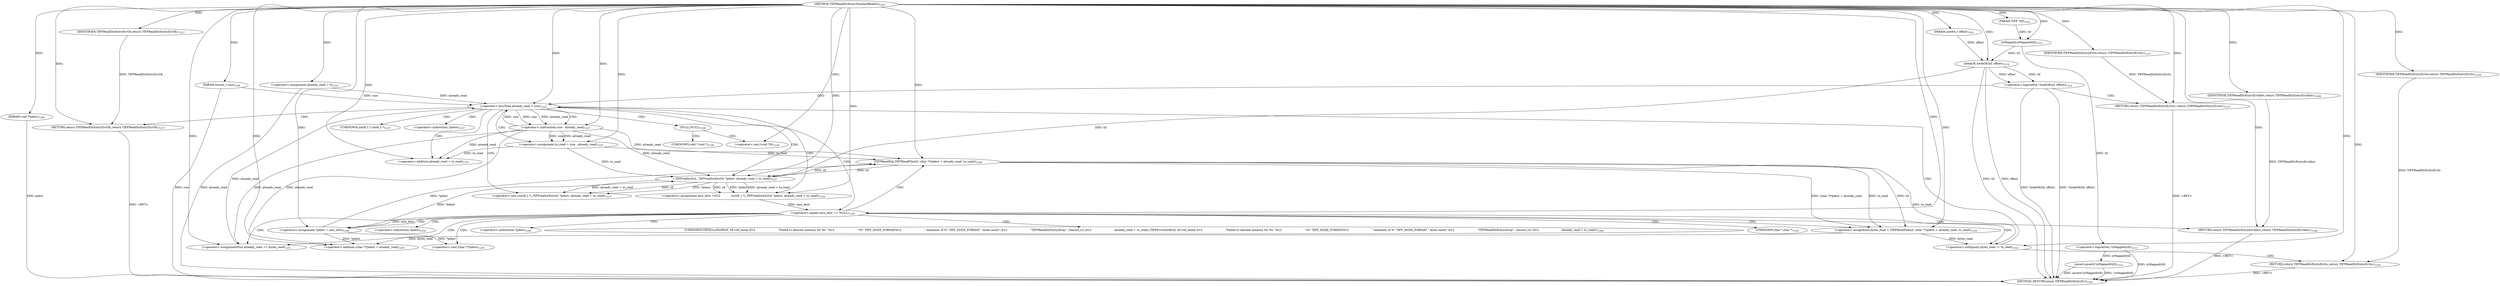 digraph "TIFFReadDirEntryDataAndRealloc" {  
"80710" [label = <(METHOD,TIFFReadDirEntryDataAndRealloc)<SUB>1202</SUB>> ]
"80795" [label = <(METHOD_RETURN,enum TIFFReadDirEntryErr)<SUB>1202</SUB>> ]
"80711" [label = <(PARAM,TIFF *tif)<SUB>1202</SUB>> ]
"80712" [label = <(PARAM,uint64_t offset)<SUB>1203</SUB>> ]
"80713" [label = <(PARAM,tmsize_t size)<SUB>1204</SUB>> ]
"80714" [label = <(PARAM,void **pdest)<SUB>1205</SUB>> ]
"80717" [label = <(&lt;operator&gt;.assignment,already_read = 0)<SUB>1210</SUB>> ]
"80720" [label = <(assert,assert(!isMapped(tif)))<SUB>1212</SUB>> ]
"80793" [label = <(RETURN,return TIFFReadDirEntryErrOk;,return TIFFReadDirEntryErrOk;)<SUB>1257</SUB>> ]
"80725" [label = <(&lt;operator&gt;.logicalNot,!SeekOK(tif, offset))<SUB>1214</SUB>> ]
"80733" [label = <(&lt;operator&gt;.lessThan,already_read &lt; size)<SUB>1223</SUB>> ]
"80794" [label = <(IDENTIFIER,TIFFReadDirEntryErrOk,return TIFFReadDirEntryErrOk;)<SUB>1257</SUB>> ]
"80721" [label = <(&lt;operator&gt;.logicalNot,!isMapped(tif))<SUB>1212</SUB>> ]
"80730" [label = <(RETURN,return (TIFFReadDirEntryErrIo);,return (TIFFReadDirEntryErrIo);)<SUB>1215</SUB>> ]
"80740" [label = <(&lt;operator&gt;.assignment,to_read = size - already_read)<SUB>1227</SUB>> ]
"80745" [label = <(&lt;operator&gt;.assignment,new_dest =\012            (uint8_t *)_TIFFreallocExt(tif, *pdest, already_read + to_read))<SUB>1236</SUB>> ]
"80768" [label = <(&lt;operator&gt;.assignment,*pdest = new_dest)<SUB>1248</SUB>> ]
"80772" [label = <(&lt;operator&gt;.assignment,bytes_read = TIFFReadFile(tif, (char *)*pdest + already_read, to_read))<SUB>1250</SUB>> ]
"80783" [label = <(&lt;operator&gt;.assignmentPlus,already_read += bytes_read)<SUB>1251</SUB>> ]
"80722" [label = <(isMapped,isMapped(tif))<SUB>1212</SUB>> ]
"80726" [label = <(SeekOK,SeekOK(tif, offset))<SUB>1214</SUB>> ]
"80731" [label = <(IDENTIFIER,TIFFReadDirEntryErrIo,return (TIFFReadDirEntryErrIo);)<SUB>1215</SUB>> ]
"80757" [label = <(&lt;operator&gt;.equals,new_dest == NULL)<SUB>1238</SUB>> ]
"80787" [label = <(&lt;operator&gt;.notEquals,bytes_read != to_read)<SUB>1252</SUB>> ]
"80742" [label = <(&lt;operator&gt;.subtraction,size - already_read)<SUB>1227</SUB>> ]
"80747" [label = <(&lt;operator&gt;.cast,(uint8_t *)_TIFFreallocExt(tif, *pdest, already_read + to_read))<SUB>1237</SUB>> ]
"80766" [label = <(RETURN,return TIFFReadDirEntryErrAlloc;,return TIFFReadDirEntryErrAlloc;)<SUB>1246</SUB>> ]
"80774" [label = <(TIFFReadFile,TIFFReadFile(tif, (char *)*pdest + already_read, to_read))<SUB>1250</SUB>> ]
"80791" [label = <(RETURN,return TIFFReadDirEntryErrIo;,return TIFFReadDirEntryErrIo;)<SUB>1254</SUB>> ]
"80749" [label = <(_TIFFreallocExt,_TIFFreallocExt(tif, *pdest, already_read + to_read))<SUB>1237</SUB>> ]
"80767" [label = <(IDENTIFIER,TIFFReadDirEntryErrAlloc,return TIFFReadDirEntryErrAlloc;)<SUB>1246</SUB>> ]
"80776" [label = <(&lt;operator&gt;.addition,(char *)*pdest + already_read)<SUB>1250</SUB>> ]
"80792" [label = <(IDENTIFIER,TIFFReadDirEntryErrIo,return TIFFReadDirEntryErrIo;)<SUB>1254</SUB>> ]
"80753" [label = <(&lt;operator&gt;.addition,already_read + to_read)<SUB>1237</SUB>> ]
"80761" [label = <(&lt;operator&gt;.cast,(void *)0)<SUB>1238</SUB>> ]
"80777" [label = <(&lt;operator&gt;.cast,(char *)*pdest)<SUB>1250</SUB>> ]
"80769" [label = <(&lt;operator&gt;.indirection,*pdest)<SUB>1248</SUB>> ]
"80748" [label = <(UNKNOWN,uint8_t *,uint8_t *)<SUB>1237</SUB>> ]
"80759" [label = <(NULL,NULL)<SUB>1238</SUB>> ]
"80765" [label = <(UNKNOWN,TIFFErrorExtR(tif, tif-&gt;tif_name,\012                          &quot;Failed to allocate memory for %s &quot;\012                          &quot;(%&quot; TIFF_SSIZE_FORMAT\012                          &quot; elements of %&quot; TIFF_SSIZE_FORMAT &quot; bytes each)&quot;,\012                          &quot;TIFFReadDirEntryArray&quot;, (tmsize_t)1,\012                          already_read + to_read);,TIFFErrorExtR(tif, tif-&gt;tif_name,\012                          &quot;Failed to allocate memory for %s &quot;\012                          &quot;(%&quot; TIFF_SSIZE_FORMAT\012                          &quot; elements of %&quot; TIFF_SSIZE_FORMAT &quot; bytes each)&quot;,\012                          &quot;TIFFReadDirEntryArray&quot;, (tmsize_t)1,\012                          already_read + to_read);)<SUB>1240</SUB>> ]
"80751" [label = <(&lt;operator&gt;.indirection,*pdest)<SUB>1237</SUB>> ]
"80778" [label = <(UNKNOWN,char *,char *)<SUB>1250</SUB>> ]
"80779" [label = <(&lt;operator&gt;.indirection,*pdest)<SUB>1250</SUB>> ]
"80762" [label = <(UNKNOWN,void *,void *)<SUB>1238</SUB>> ]
  "80793" -> "80795"  [ label = "DDG: &lt;RET&gt;"] 
  "80791" -> "80795"  [ label = "DDG: &lt;RET&gt;"] 
  "80730" -> "80795"  [ label = "DDG: &lt;RET&gt;"] 
  "80766" -> "80795"  [ label = "DDG: &lt;RET&gt;"] 
  "80713" -> "80795"  [ label = "DDG: size"] 
  "80714" -> "80795"  [ label = "DDG: pdest"] 
  "80717" -> "80795"  [ label = "DDG: already_read"] 
  "80721" -> "80795"  [ label = "DDG: isMapped(tif)"] 
  "80720" -> "80795"  [ label = "DDG: !isMapped(tif)"] 
  "80720" -> "80795"  [ label = "DDG: assert(!isMapped(tif))"] 
  "80726" -> "80795"  [ label = "DDG: tif"] 
  "80726" -> "80795"  [ label = "DDG: offset"] 
  "80725" -> "80795"  [ label = "DDG: SeekOK(tif, offset)"] 
  "80725" -> "80795"  [ label = "DDG: !SeekOK(tif, offset)"] 
  "80710" -> "80711"  [ label = "DDG: "] 
  "80710" -> "80712"  [ label = "DDG: "] 
  "80710" -> "80713"  [ label = "DDG: "] 
  "80710" -> "80714"  [ label = "DDG: "] 
  "80710" -> "80717"  [ label = "DDG: "] 
  "80794" -> "80793"  [ label = "DDG: TIFFReadDirEntryErrOk"] 
  "80710" -> "80793"  [ label = "DDG: "] 
  "80721" -> "80720"  [ label = "DDG: isMapped(tif)"] 
  "80710" -> "80794"  [ label = "DDG: "] 
  "80722" -> "80721"  [ label = "DDG: tif"] 
  "80726" -> "80725"  [ label = "DDG: tif"] 
  "80726" -> "80725"  [ label = "DDG: offset"] 
  "80731" -> "80730"  [ label = "DDG: TIFFReadDirEntryErrIo"] 
  "80710" -> "80730"  [ label = "DDG: "] 
  "80717" -> "80733"  [ label = "DDG: already_read"] 
  "80783" -> "80733"  [ label = "DDG: already_read"] 
  "80710" -> "80733"  [ label = "DDG: "] 
  "80742" -> "80733"  [ label = "DDG: size"] 
  "80713" -> "80733"  [ label = "DDG: size"] 
  "80742" -> "80740"  [ label = "DDG: size"] 
  "80742" -> "80740"  [ label = "DDG: already_read"] 
  "80749" -> "80745"  [ label = "DDG: tif"] 
  "80749" -> "80745"  [ label = "DDG: *pdest"] 
  "80749" -> "80745"  [ label = "DDG: already_read + to_read"] 
  "80757" -> "80768"  [ label = "DDG: new_dest"] 
  "80710" -> "80768"  [ label = "DDG: "] 
  "80774" -> "80772"  [ label = "DDG: tif"] 
  "80774" -> "80772"  [ label = "DDG: (char *)*pdest + already_read"] 
  "80774" -> "80772"  [ label = "DDG: to_read"] 
  "80772" -> "80783"  [ label = "DDG: bytes_read"] 
  "80710" -> "80783"  [ label = "DDG: "] 
  "80711" -> "80722"  [ label = "DDG: tif"] 
  "80710" -> "80722"  [ label = "DDG: "] 
  "80722" -> "80726"  [ label = "DDG: tif"] 
  "80710" -> "80726"  [ label = "DDG: "] 
  "80712" -> "80726"  [ label = "DDG: offset"] 
  "80710" -> "80731"  [ label = "DDG: "] 
  "80710" -> "80740"  [ label = "DDG: "] 
  "80710" -> "80745"  [ label = "DDG: "] 
  "80710" -> "80772"  [ label = "DDG: "] 
  "80742" -> "80783"  [ label = "DDG: already_read"] 
  "80733" -> "80742"  [ label = "DDG: size"] 
  "80710" -> "80742"  [ label = "DDG: "] 
  "80733" -> "80742"  [ label = "DDG: already_read"] 
  "80749" -> "80747"  [ label = "DDG: tif"] 
  "80749" -> "80747"  [ label = "DDG: *pdest"] 
  "80749" -> "80747"  [ label = "DDG: already_read + to_read"] 
  "80745" -> "80757"  [ label = "DDG: new_dest"] 
  "80710" -> "80757"  [ label = "DDG: "] 
  "80767" -> "80766"  [ label = "DDG: TIFFReadDirEntryErrAlloc"] 
  "80710" -> "80766"  [ label = "DDG: "] 
  "80749" -> "80774"  [ label = "DDG: tif"] 
  "80710" -> "80774"  [ label = "DDG: "] 
  "80768" -> "80774"  [ label = "DDG: *pdest"] 
  "80742" -> "80774"  [ label = "DDG: already_read"] 
  "80740" -> "80774"  [ label = "DDG: to_read"] 
  "80710" -> "80787"  [ label = "DDG: "] 
  "80772" -> "80787"  [ label = "DDG: bytes_read"] 
  "80774" -> "80787"  [ label = "DDG: to_read"] 
  "80792" -> "80791"  [ label = "DDG: TIFFReadDirEntryErrIo"] 
  "80710" -> "80791"  [ label = "DDG: "] 
  "80726" -> "80749"  [ label = "DDG: tif"] 
  "80774" -> "80749"  [ label = "DDG: tif"] 
  "80710" -> "80749"  [ label = "DDG: "] 
  "80768" -> "80749"  [ label = "DDG: *pdest"] 
  "80742" -> "80749"  [ label = "DDG: already_read"] 
  "80740" -> "80749"  [ label = "DDG: to_read"] 
  "80710" -> "80767"  [ label = "DDG: "] 
  "80768" -> "80776"  [ label = "DDG: *pdest"] 
  "80710" -> "80776"  [ label = "DDG: "] 
  "80742" -> "80776"  [ label = "DDG: already_read"] 
  "80710" -> "80792"  [ label = "DDG: "] 
  "80742" -> "80753"  [ label = "DDG: already_read"] 
  "80710" -> "80753"  [ label = "DDG: "] 
  "80740" -> "80753"  [ label = "DDG: to_read"] 
  "80710" -> "80761"  [ label = "DDG: "] 
  "80768" -> "80777"  [ label = "DDG: *pdest"] 
  "80725" -> "80730"  [ label = "CDG: "] 
  "80725" -> "80733"  [ label = "CDG: "] 
  "80733" -> "80749"  [ label = "CDG: "] 
  "80733" -> "80747"  [ label = "CDG: "] 
  "80733" -> "80793"  [ label = "CDG: "] 
  "80733" -> "80745"  [ label = "CDG: "] 
  "80733" -> "80757"  [ label = "CDG: "] 
  "80733" -> "80740"  [ label = "CDG: "] 
  "80733" -> "80742"  [ label = "CDG: "] 
  "80733" -> "80753"  [ label = "CDG: "] 
  "80733" -> "80751"  [ label = "CDG: "] 
  "80733" -> "80759"  [ label = "CDG: "] 
  "80733" -> "80748"  [ label = "CDG: "] 
  "80757" -> "80779"  [ label = "CDG: "] 
  "80757" -> "80768"  [ label = "CDG: "] 
  "80757" -> "80766"  [ label = "CDG: "] 
  "80757" -> "80772"  [ label = "CDG: "] 
  "80757" -> "80783"  [ label = "CDG: "] 
  "80757" -> "80777"  [ label = "CDG: "] 
  "80757" -> "80774"  [ label = "CDG: "] 
  "80757" -> "80776"  [ label = "CDG: "] 
  "80757" -> "80787"  [ label = "CDG: "] 
  "80757" -> "80778"  [ label = "CDG: "] 
  "80757" -> "80769"  [ label = "CDG: "] 
  "80757" -> "80765"  [ label = "CDG: "] 
  "80787" -> "80733"  [ label = "CDG: "] 
  "80787" -> "80791"  [ label = "CDG: "] 
  "80759" -> "80761"  [ label = "CDG: "] 
  "80759" -> "80762"  [ label = "CDG: "] 
}
